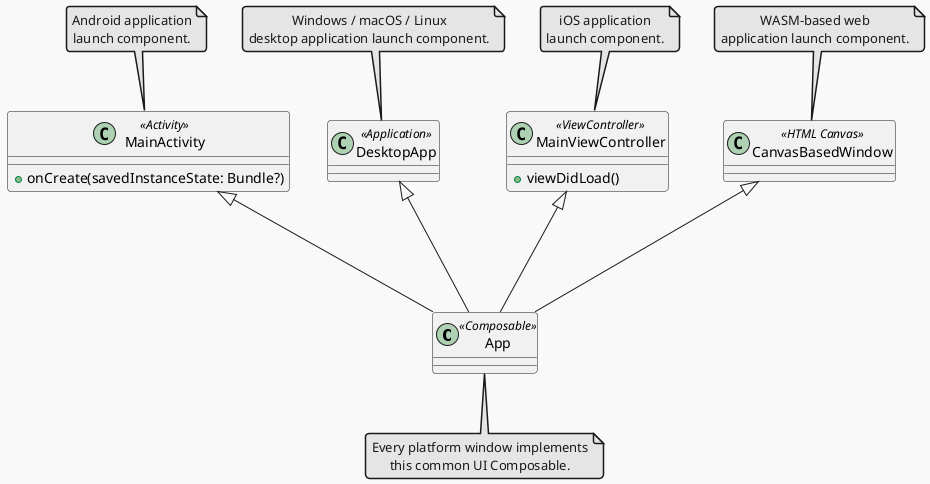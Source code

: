 ```plantuml
@startuml
!theme mars
skinparam noteTextAlignment center
' Composable views

class App << Composable >> {

}
note bottom of App : Every platform window implements\nthis common UI Composable.

class MainActivity << Activity >> {
+ onCreate(savedInstanceState: Bundle?)
}
note top of "MainActivity" : Android application\nlaunch component.

class DesktopApp << Application >> {

}
note top of "DesktopApp" : Windows / macOS / Linux\ndesktop application launch component.

class MainViewController << ViewController >> {
+ viewDidLoad()
}
note top of "MainViewController" : iOS application\nlaunch component.

class CanvasBasedWindow << HTML Canvas >>
note top of CanvasBasedWindow : WASM-based web\napplication launch component.

'class MainScaffold << Composable >> {
'forecastRepository: ForecastRepository
'homeTopBarViewModel: HomeTopBarViewModel
'bottomBarViewModel: BottomBarViewModel
'infoViewModel: InfoViewModel
'}
'note bottom of MainScaffold : A scaffold is a fundamental structure\n that provides\n a standardized platform\n for complex user interfaces.\nIt holds together the UI parts,\n such as the screen, the top bar\n and the bottom bar.

' Main logic
"MainActivity" <|--- "App"
"DesktopApp" <|--- "App"
"MainViewController" <|--- "App"
"CanvasBasedWindow" <|--- "App"
'"App" <|--- "MainScaffold"
@enduml
```
